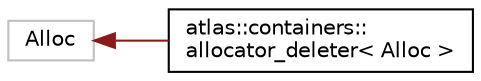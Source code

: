 digraph "Graphical Class Hierarchy"
{
  edge [fontname="Helvetica",fontsize="10",labelfontname="Helvetica",labelfontsize="10"];
  node [fontname="Helvetica",fontsize="10",shape=record];
  rankdir="LR";
  Node1 [label="Alloc",height=0.2,width=0.4,color="grey75", fillcolor="white", style="filled"];
  Node1 -> Node2 [dir="back",color="firebrick4",fontsize="10",style="solid",fontname="Helvetica"];
  Node2 [label="atlas::containers::\lallocator_deleter\< Alloc \>",height=0.2,width=0.4,color="black", fillcolor="white", style="filled",URL="$structatlas_1_1containers_1_1allocator__deleter.html"];
}
